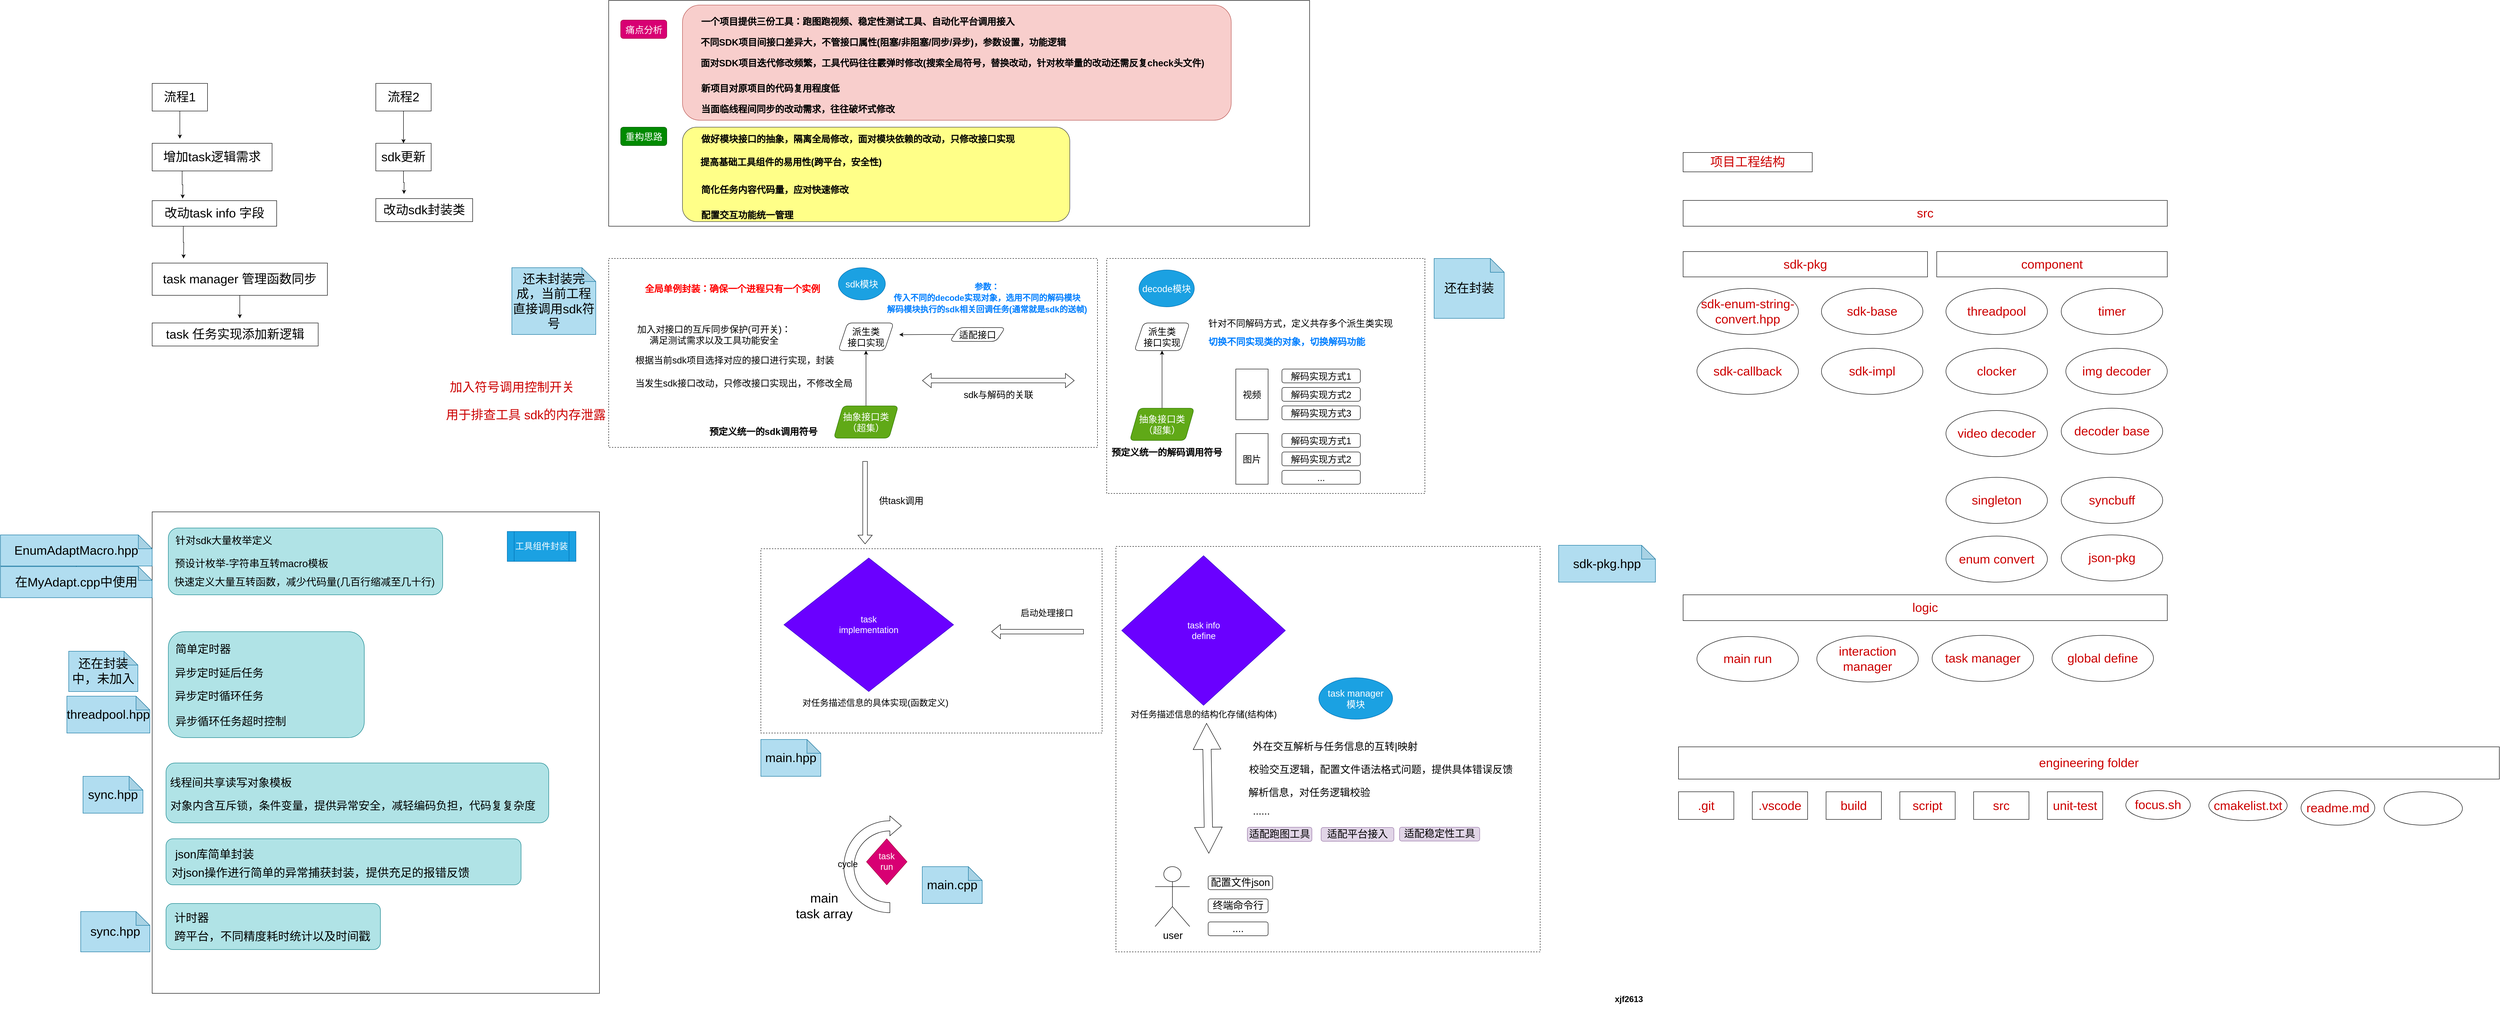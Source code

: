 <mxfile version="20.6.0" type="github">
  <diagram id="Ca3LP7ld4Qo2mXdzum3C" name="第 1 页">
    <mxGraphModel dx="1353" dy="746" grid="1" gridSize="10" guides="1" tooltips="1" connect="1" arrows="1" fold="1" page="1" pageScale="1" pageWidth="827" pageHeight="1169" math="0" shadow="0">
      <root>
        <mxCell id="0" />
        <mxCell id="1" parent="0" />
        <mxCell id="r_Lx60y4R6_hD9oL_kPP-176" value="" style="whiteSpace=wrap;html=1;strokeColor=default;fontFamily=Helvetica;fontSize=19;fontColor=default;fillColor=default;" parent="1" vertex="1">
          <mxGeometry x="1510" y="150" width="1520" height="490" as="geometry" />
        </mxCell>
        <mxCell id="r_Lx60y4R6_hD9oL_kPP-179" value="" style="rounded=1;whiteSpace=wrap;html=1;strokeColor=#36393d;fontFamily=Helvetica;fontSize=19;fillColor=#ffff88;" parent="1" vertex="1">
          <mxGeometry x="1670" y="425" width="840" height="205" as="geometry" />
        </mxCell>
        <mxCell id="r_Lx60y4R6_hD9oL_kPP-180" value="" style="rounded=1;whiteSpace=wrap;html=1;strokeColor=#b85450;fontFamily=Helvetica;fontSize=19;fillColor=#f8cecc;" parent="1" vertex="1">
          <mxGeometry x="1670" y="160" width="1190" height="250" as="geometry" />
        </mxCell>
        <mxCell id="r_Lx60y4R6_hD9oL_kPP-155" value="" style="whiteSpace=wrap;html=1;fontSize=25;" parent="1" vertex="1">
          <mxGeometry x="520" y="1260" width="970" height="1045" as="geometry" />
        </mxCell>
        <mxCell id="r_Lx60y4R6_hD9oL_kPP-163" value="" style="rounded=1;whiteSpace=wrap;html=1;strokeColor=#0e8088;fontFamily=Helvetica;fontSize=19;fillColor=#b0e3e6;" parent="1" vertex="1">
          <mxGeometry x="550" y="2110" width="465" height="100" as="geometry" />
        </mxCell>
        <mxCell id="r_Lx60y4R6_hD9oL_kPP-162" value="" style="rounded=1;whiteSpace=wrap;html=1;strokeColor=#0e8088;fontFamily=Helvetica;fontSize=19;fillColor=#b0e3e6;" parent="1" vertex="1">
          <mxGeometry x="550" y="1969.49" width="770" height="100" as="geometry" />
        </mxCell>
        <mxCell id="r_Lx60y4R6_hD9oL_kPP-161" value="" style="rounded=1;whiteSpace=wrap;html=1;strokeColor=#0e8088;fontFamily=Helvetica;fontSize=19;fillColor=#b0e3e6;" parent="1" vertex="1">
          <mxGeometry x="550" y="1805" width="830" height="130" as="geometry" />
        </mxCell>
        <mxCell id="r_Lx60y4R6_hD9oL_kPP-160" value="" style="rounded=1;whiteSpace=wrap;html=1;strokeColor=#0e8088;fontFamily=Helvetica;fontSize=19;fillColor=#b0e3e6;" parent="1" vertex="1">
          <mxGeometry x="555" y="1520" width="425" height="230" as="geometry" />
        </mxCell>
        <mxCell id="r_Lx60y4R6_hD9oL_kPP-159" value="" style="rounded=1;whiteSpace=wrap;html=1;strokeColor=#0e8088;fontFamily=Helvetica;fontSize=19;fillColor=#b0e3e6;" parent="1" vertex="1">
          <mxGeometry x="555" y="1295" width="595" height="145" as="geometry" />
        </mxCell>
        <mxCell id="r_Lx60y4R6_hD9oL_kPP-142" value="" style="whiteSpace=wrap;html=1;fontSize=19;dashed=1;" parent="1" vertex="1">
          <mxGeometry x="1510" y="710" width="1060" height="410" as="geometry" />
        </mxCell>
        <mxCell id="r_Lx60y4R6_hD9oL_kPP-141" value="" style="whiteSpace=wrap;html=1;fontSize=19;dashed=1;" parent="1" vertex="1">
          <mxGeometry x="2590" y="710" width="690" height="510" as="geometry" />
        </mxCell>
        <mxCell id="r_Lx60y4R6_hD9oL_kPP-140" value="" style="whiteSpace=wrap;html=1;fontSize=19;dashed=1;" parent="1" vertex="1">
          <mxGeometry x="2610" y="1335" width="920" height="880" as="geometry" />
        </mxCell>
        <mxCell id="r_Lx60y4R6_hD9oL_kPP-138" value="" style="whiteSpace=wrap;html=1;fontSize=19;dashed=1;" parent="1" vertex="1">
          <mxGeometry x="1840" y="1340" width="740" height="400" as="geometry" />
        </mxCell>
        <mxCell id="r_Lx60y4R6_hD9oL_kPP-22" value="sdk模块" style="ellipse;whiteSpace=wrap;html=1;rounded=1;fontSize=20;fillColor=#1ba1e2;strokeColor=#006EAF;fontColor=#ffffff;" parent="1" vertex="1">
          <mxGeometry x="2008" y="730" width="102" height="70" as="geometry" />
        </mxCell>
        <mxCell id="r_Lx60y4R6_hD9oL_kPP-2" value="" style="rounded=1;whiteSpace=wrap;html=1;" parent="1" vertex="1">
          <mxGeometry x="1536" y="195" width="100" height="35" as="geometry" />
        </mxCell>
        <mxCell id="r_Lx60y4R6_hD9oL_kPP-3" value="&lt;font style=&quot;font-size: 20px;&quot;&gt;痛点分析&lt;/font&gt;" style="text;html=1;align=center;verticalAlign=middle;resizable=0;points=[];autosize=1;rounded=1;fillColor=#d80073;strokeColor=#A50040;fontColor=#ffffff;" parent="1" vertex="1">
          <mxGeometry x="1536" y="192.5" width="100" height="40" as="geometry" />
        </mxCell>
        <mxCell id="r_Lx60y4R6_hD9oL_kPP-4" value="一个项目提供三份工具：跑图跑视频、稳定性测试工具、自动化平台调用接入" style="text;html=1;align=center;verticalAlign=middle;resizable=0;points=[];autosize=1;strokeColor=none;fillColor=none;fontSize=20;rounded=1;" parent="1" vertex="1">
          <mxGeometry x="1700" y="175" width="700" height="40" as="geometry" />
        </mxCell>
        <mxCell id="r_Lx60y4R6_hD9oL_kPP-5" value="&lt;b&gt;不同SDK项目间接口差异大，不管接口属性(阻塞/非阻塞/同步/异步)，参数设置，功能逻辑&lt;/b&gt;" style="text;html=1;align=center;verticalAlign=middle;resizable=0;points=[];autosize=1;strokeColor=none;fillColor=none;fontSize=20;rounded=1;" parent="1" vertex="1">
          <mxGeometry x="1695" y="220" width="820" height="40" as="geometry" />
        </mxCell>
        <mxCell id="r_Lx60y4R6_hD9oL_kPP-6" value="&lt;b&gt;面对SDK项目迭代修改频繁，工具代码往往霰弹时修改(搜索全局符号，替换改动，针对枚举量的改动还需反复check头文件)&lt;/b&gt;" style="text;html=1;align=center;verticalAlign=middle;resizable=0;points=[];autosize=1;strokeColor=none;fillColor=none;fontSize=20;rounded=1;" parent="1" vertex="1">
          <mxGeometry x="1695" y="265" width="1120" height="40" as="geometry" />
        </mxCell>
        <mxCell id="r_Lx60y4R6_hD9oL_kPP-9" value="&lt;b&gt;新项目对原项目的代码复用程度低&lt;/b&gt;" style="text;html=1;align=center;verticalAlign=middle;resizable=0;points=[];autosize=1;strokeColor=none;fillColor=none;fontSize=20;rounded=1;" parent="1" vertex="1">
          <mxGeometry x="1700" y="320" width="320" height="40" as="geometry" />
        </mxCell>
        <mxCell id="r_Lx60y4R6_hD9oL_kPP-10" value="&lt;b&gt;当面临线程间同步的改动需求，往往破坏式修改&lt;/b&gt;" style="text;html=1;align=center;verticalAlign=middle;resizable=0;points=[];autosize=1;strokeColor=none;fillColor=none;fontSize=20;rounded=1;" parent="1" vertex="1">
          <mxGeometry x="1700" y="365" width="440" height="40" as="geometry" />
        </mxCell>
        <mxCell id="r_Lx60y4R6_hD9oL_kPP-11" value="&lt;span style=&quot;font-size: 20px;&quot;&gt;重构思路&lt;/span&gt;" style="text;html=1;align=center;verticalAlign=middle;resizable=0;points=[];autosize=1;rounded=1;fillColor=#008a00;strokeColor=#005700;fontColor=#ffffff;" parent="1" vertex="1">
          <mxGeometry x="1536" y="425" width="100" height="40" as="geometry" />
        </mxCell>
        <mxCell id="r_Lx60y4R6_hD9oL_kPP-13" value="&lt;b&gt;做好模块接口的抽象，隔离全局修改，面对模块依赖的改动，只修改接口实现&lt;/b&gt;" style="text;html=1;align=center;verticalAlign=middle;resizable=0;points=[];autosize=1;strokeColor=none;fillColor=none;fontSize=20;rounded=1;" parent="1" vertex="1">
          <mxGeometry x="1700" y="430" width="700" height="40" as="geometry" />
        </mxCell>
        <mxCell id="r_Lx60y4R6_hD9oL_kPP-15" value="&lt;b&gt;提高基础工具组件的易用性(跨平台，安全性)&lt;/b&gt;" style="text;html=1;align=center;verticalAlign=middle;resizable=0;points=[];autosize=1;strokeColor=none;fillColor=none;fontSize=20;rounded=1;" parent="1" vertex="1">
          <mxGeometry x="1695" y="480" width="420" height="40" as="geometry" />
        </mxCell>
        <mxCell id="r_Lx60y4R6_hD9oL_kPP-16" value="&lt;b&gt;配置交互功能统一管理&lt;/b&gt;" style="text;html=1;align=center;verticalAlign=middle;resizable=0;points=[];autosize=1;strokeColor=none;fillColor=none;fontSize=20;rounded=1;" parent="1" vertex="1">
          <mxGeometry x="1700" y="595" width="220" height="40" as="geometry" />
        </mxCell>
        <mxCell id="r_Lx60y4R6_hD9oL_kPP-17" value="&lt;b&gt;简化任务内容代码量，应对快速修改&lt;/b&gt;" style="text;html=1;align=center;verticalAlign=middle;resizable=0;points=[];autosize=1;strokeColor=none;fillColor=none;fontSize=20;rounded=1;" parent="1" vertex="1">
          <mxGeometry x="1700" y="540" width="340" height="40" as="geometry" />
        </mxCell>
        <mxCell id="r_Lx60y4R6_hD9oL_kPP-19" value="&lt;b&gt;&lt;font color=&quot;#ff0000&quot;&gt;全局单例封装：确保一个进程只有一个实例&lt;/font&gt;&lt;/b&gt;" style="text;html=1;align=center;verticalAlign=middle;resizable=0;points=[];autosize=1;strokeColor=none;fillColor=none;fontSize=20;rounded=1;" parent="1" vertex="1">
          <mxGeometry x="1578" y="755" width="400" height="40" as="geometry" />
        </mxCell>
        <mxCell id="r_Lx60y4R6_hD9oL_kPP-20" value="加入对接口的互斥同步保护(可开关)：&lt;br&gt;满足测试需求以及工具功能安全" style="text;html=1;align=center;verticalAlign=middle;resizable=0;points=[];autosize=1;strokeColor=none;fillColor=none;fontSize=20;rounded=1;" parent="1" vertex="1">
          <mxGeometry x="1558" y="845" width="360" height="60" as="geometry" />
        </mxCell>
        <mxCell id="r_Lx60y4R6_hD9oL_kPP-28" style="edgeStyle=orthogonalEdgeStyle;rounded=0;orthogonalLoop=1;jettySize=auto;html=1;exitX=0.5;exitY=0;exitDx=0;exitDy=0;entryX=0.5;entryY=1;entryDx=0;entryDy=0;fontSize=20;" parent="1" source="r_Lx60y4R6_hD9oL_kPP-26" target="r_Lx60y4R6_hD9oL_kPP-27" edge="1">
          <mxGeometry relative="1" as="geometry" />
        </mxCell>
        <mxCell id="r_Lx60y4R6_hD9oL_kPP-26" value="抽象接口类&lt;br&gt;（超集）" style="shape=parallelogram;perimeter=parallelogramPerimeter;whiteSpace=wrap;html=1;fixedSize=1;rounded=1;fontSize=20;fillColor=#60a917;fontColor=#ffffff;strokeColor=#2D7600;" parent="1" vertex="1">
          <mxGeometry x="1998" y="1030" width="140" height="70" as="geometry" />
        </mxCell>
        <mxCell id="r_Lx60y4R6_hD9oL_kPP-27" value="派生类&lt;br&gt;接口实现" style="shape=parallelogram;perimeter=parallelogramPerimeter;whiteSpace=wrap;html=1;fixedSize=1;rounded=1;fontSize=20;" parent="1" vertex="1">
          <mxGeometry x="2008" y="850" width="120" height="60" as="geometry" />
        </mxCell>
        <mxCell id="r_Lx60y4R6_hD9oL_kPP-29" value="根据当前sdk项目选择对应的接口进行实现，封装" style="text;html=1;align=center;verticalAlign=middle;resizable=0;points=[];autosize=1;strokeColor=none;fillColor=none;fontSize=20;rounded=1;" parent="1" vertex="1">
          <mxGeometry x="1558" y="910" width="450" height="40" as="geometry" />
        </mxCell>
        <mxCell id="r_Lx60y4R6_hD9oL_kPP-30" value="当发生sdk接口改动，只修改接口实现出，不修改全局" style="text;html=1;align=center;verticalAlign=middle;resizable=0;points=[];autosize=1;strokeColor=none;fillColor=none;fontSize=20;rounded=1;" parent="1" vertex="1">
          <mxGeometry x="1558" y="960" width="490" height="40" as="geometry" />
        </mxCell>
        <mxCell id="r_Lx60y4R6_hD9oL_kPP-31" value="&lt;b&gt;预定义统一的sdk调用符号&lt;/b&gt;" style="text;html=1;align=center;verticalAlign=middle;resizable=0;points=[];autosize=1;strokeColor=none;fillColor=none;fontSize=20;rounded=1;" parent="1" vertex="1">
          <mxGeometry x="1715" y="1065" width="260" height="40" as="geometry" />
        </mxCell>
        <mxCell id="r_Lx60y4R6_hD9oL_kPP-33" value="decode模块" style="ellipse;whiteSpace=wrap;html=1;rounded=1;fontSize=20;fillColor=#1ba1e2;strokeColor=#006EAF;fontColor=#ffffff;" parent="1" vertex="1">
          <mxGeometry x="2660" y="735" width="120" height="80" as="geometry" />
        </mxCell>
        <mxCell id="r_Lx60y4R6_hD9oL_kPP-36" style="edgeStyle=orthogonalEdgeStyle;rounded=0;orthogonalLoop=1;jettySize=auto;html=1;exitX=0.5;exitY=0;exitDx=0;exitDy=0;entryX=0.5;entryY=1;entryDx=0;entryDy=0;fontSize=20;" parent="1" source="r_Lx60y4R6_hD9oL_kPP-35" edge="1">
          <mxGeometry relative="1" as="geometry">
            <mxPoint x="2710" y="910" as="targetPoint" />
          </mxGeometry>
        </mxCell>
        <mxCell id="r_Lx60y4R6_hD9oL_kPP-35" value="抽象接口类&lt;br&gt;（超集）" style="shape=parallelogram;perimeter=parallelogramPerimeter;whiteSpace=wrap;html=1;fixedSize=1;rounded=1;fontSize=20;fillColor=#60a917;fontColor=#ffffff;strokeColor=#2D7600;" parent="1" vertex="1">
          <mxGeometry x="2640" y="1035" width="140" height="70" as="geometry" />
        </mxCell>
        <mxCell id="r_Lx60y4R6_hD9oL_kPP-37" value="视频" style="rounded=0;whiteSpace=wrap;html=1;fontSize=20;" parent="1" vertex="1">
          <mxGeometry x="2870" y="950" width="70" height="110" as="geometry" />
        </mxCell>
        <mxCell id="r_Lx60y4R6_hD9oL_kPP-38" value="针对不同解码方式，定义共存多个派生类实现" style="text;html=1;align=center;verticalAlign=middle;resizable=0;points=[];autosize=1;strokeColor=none;fillColor=none;fontSize=20;rounded=1;arcSize=50;" parent="1" vertex="1">
          <mxGeometry x="2800" y="830" width="420" height="40" as="geometry" />
        </mxCell>
        <mxCell id="r_Lx60y4R6_hD9oL_kPP-39" value="解码实现方式1" style="whiteSpace=wrap;html=1;rounded=1;fontSize=20;" parent="1" vertex="1">
          <mxGeometry x="2970" y="950" width="170" height="30" as="geometry" />
        </mxCell>
        <mxCell id="r_Lx60y4R6_hD9oL_kPP-40" value="图片" style="rounded=0;whiteSpace=wrap;html=1;fontSize=20;" parent="1" vertex="1">
          <mxGeometry x="2870" y="1090" width="70" height="110" as="geometry" />
        </mxCell>
        <mxCell id="r_Lx60y4R6_hD9oL_kPP-42" value="解码实现方式2" style="whiteSpace=wrap;html=1;rounded=1;fontSize=20;" parent="1" vertex="1">
          <mxGeometry x="2970" y="990" width="170" height="30" as="geometry" />
        </mxCell>
        <mxCell id="r_Lx60y4R6_hD9oL_kPP-43" value="解码实现方式3" style="whiteSpace=wrap;html=1;rounded=1;fontSize=20;" parent="1" vertex="1">
          <mxGeometry x="2970" y="1030" width="170" height="30" as="geometry" />
        </mxCell>
        <mxCell id="r_Lx60y4R6_hD9oL_kPP-44" value="解码实现方式1" style="whiteSpace=wrap;html=1;rounded=1;fontSize=20;" parent="1" vertex="1">
          <mxGeometry x="2970" y="1090" width="170" height="30" as="geometry" />
        </mxCell>
        <mxCell id="r_Lx60y4R6_hD9oL_kPP-45" value="解码实现方式2" style="whiteSpace=wrap;html=1;rounded=1;fontSize=20;" parent="1" vertex="1">
          <mxGeometry x="2970" y="1130" width="170" height="30" as="geometry" />
        </mxCell>
        <mxCell id="r_Lx60y4R6_hD9oL_kPP-46" value="..." style="whiteSpace=wrap;html=1;rounded=1;fontSize=20;" parent="1" vertex="1">
          <mxGeometry x="2970" y="1170" width="170" height="30" as="geometry" />
        </mxCell>
        <mxCell id="r_Lx60y4R6_hD9oL_kPP-47" value="派生类&lt;br&gt;接口实现" style="shape=parallelogram;perimeter=parallelogramPerimeter;whiteSpace=wrap;html=1;fixedSize=1;rounded=1;fontSize=20;" parent="1" vertex="1">
          <mxGeometry x="2650" y="850" width="120" height="60" as="geometry" />
        </mxCell>
        <mxCell id="r_Lx60y4R6_hD9oL_kPP-48" value="&lt;b&gt;&lt;font color=&quot;#007fff&quot;&gt;切换不同实现类的对象，切换解码功能&lt;/font&gt;&lt;/b&gt;" style="text;html=1;align=center;verticalAlign=middle;resizable=0;points=[];autosize=1;strokeColor=none;fillColor=none;fontSize=20;rounded=1;arcSize=50;" parent="1" vertex="1">
          <mxGeometry x="2800" y="870" width="360" height="40" as="geometry" />
        </mxCell>
        <mxCell id="r_Lx60y4R6_hD9oL_kPP-49" value="" style="shape=flexArrow;endArrow=classic;startArrow=classic;html=1;rounded=0;fontSize=20;" parent="1" edge="1">
          <mxGeometry width="100" height="100" relative="1" as="geometry">
            <mxPoint x="2190" y="975" as="sourcePoint" />
            <mxPoint x="2520" y="975" as="targetPoint" />
          </mxGeometry>
        </mxCell>
        <mxCell id="r_Lx60y4R6_hD9oL_kPP-50" value="sdk与解码的关联" style="text;html=1;align=center;verticalAlign=middle;resizable=0;points=[];autosize=1;strokeColor=none;fillColor=none;fontSize=20;rounded=1;" parent="1" vertex="1">
          <mxGeometry x="2270" y="985" width="170" height="40" as="geometry" />
        </mxCell>
        <mxCell id="r_Lx60y4R6_hD9oL_kPP-136" style="edgeStyle=orthogonalEdgeStyle;rounded=0;orthogonalLoop=1;jettySize=auto;html=1;exitX=0;exitY=0.5;exitDx=0;exitDy=0;fontSize=19;" parent="1" source="r_Lx60y4R6_hD9oL_kPP-52" edge="1">
          <mxGeometry relative="1" as="geometry">
            <mxPoint x="2140" y="875.429" as="targetPoint" />
          </mxGeometry>
        </mxCell>
        <mxCell id="r_Lx60y4R6_hD9oL_kPP-52" value="适配接口" style="shape=parallelogram;perimeter=parallelogramPerimeter;whiteSpace=wrap;html=1;fixedSize=1;rounded=1;fontSize=20;" parent="1" vertex="1">
          <mxGeometry x="2250" y="860" width="120" height="30" as="geometry" />
        </mxCell>
        <mxCell id="r_Lx60y4R6_hD9oL_kPP-53" value="&lt;b style=&quot;font-size: 18px;&quot;&gt;&lt;font color=&quot;#007fff&quot;&gt;参数：&lt;br&gt;传入不同的decode实现对象，选用不同的解码模块&lt;br&gt;解码模块执行的sdk相关回调任务(通常就是sdk的送帧)&lt;/font&gt;&lt;/b&gt;" style="text;html=1;align=center;verticalAlign=middle;resizable=0;points=[];autosize=1;strokeColor=none;fillColor=none;fontSize=20;rounded=1;" parent="1" vertex="1">
          <mxGeometry x="2100" y="750" width="460" height="90" as="geometry" />
        </mxCell>
        <mxCell id="r_Lx60y4R6_hD9oL_kPP-55" value="&lt;b&gt;预定义统一的解码调用符号&lt;/b&gt;" style="text;html=1;align=center;verticalAlign=middle;resizable=0;points=[];autosize=1;strokeColor=none;fillColor=none;fontSize=20;rounded=1;" parent="1" vertex="1">
          <mxGeometry x="2590" y="1110" width="260" height="40" as="geometry" />
        </mxCell>
        <mxCell id="r_Lx60y4R6_hD9oL_kPP-59" value="" style="shape=flexArrow;endArrow=classic;html=1;rounded=0;fontSize=20;" parent="1" edge="1">
          <mxGeometry width="50" height="50" relative="1" as="geometry">
            <mxPoint x="2066" y="1150" as="sourcePoint" />
            <mxPoint x="2066" y="1330" as="targetPoint" />
          </mxGeometry>
        </mxCell>
        <mxCell id="r_Lx60y4R6_hD9oL_kPP-61" value="&lt;font style=&quot;font-size: 20px;&quot;&gt;供task调用&lt;/font&gt;" style="text;html=1;align=center;verticalAlign=middle;resizable=0;points=[];autosize=1;strokeColor=none;fillColor=none;" parent="1" vertex="1">
          <mxGeometry x="2084" y="1215" width="120" height="40" as="geometry" />
        </mxCell>
        <mxCell id="r_Lx60y4R6_hD9oL_kPP-65" value="task&lt;br&gt;implementation" style="rhombus;whiteSpace=wrap;html=1;fontSize=19;fillColor=#6a00ff;fontColor=#ffffff;strokeColor=#3700CC;" parent="1" vertex="1">
          <mxGeometry x="1890" y="1360" width="368" height="290" as="geometry" />
        </mxCell>
        <mxCell id="r_Lx60y4R6_hD9oL_kPP-66" value="对任务描述信息的具体实现(函数定义)" style="text;html=1;align=center;verticalAlign=middle;resizable=0;points=[];autosize=1;strokeColor=none;fillColor=none;fontSize=19;" parent="1" vertex="1">
          <mxGeometry x="1918" y="1655" width="340" height="40" as="geometry" />
        </mxCell>
        <mxCell id="r_Lx60y4R6_hD9oL_kPP-67" value="task info&lt;br&gt;define" style="rhombus;whiteSpace=wrap;html=1;fontSize=19;fillColor=#6a00ff;fontColor=#ffffff;strokeColor=#3700CC;" parent="1" vertex="1">
          <mxGeometry x="2622.5" y="1355" width="355" height="325" as="geometry" />
        </mxCell>
        <mxCell id="r_Lx60y4R6_hD9oL_kPP-68" value="对任务描述信息的结构化存储(结构体)" style="text;html=1;align=center;verticalAlign=middle;resizable=0;points=[];autosize=1;strokeColor=none;fillColor=none;fontSize=19;" parent="1" vertex="1">
          <mxGeometry x="2630" y="1680" width="340" height="40" as="geometry" />
        </mxCell>
        <mxCell id="r_Lx60y4R6_hD9oL_kPP-69" value="启动处理接口" style="text;html=1;align=center;verticalAlign=middle;resizable=0;points=[];autosize=1;strokeColor=none;fillColor=none;fontSize=19;" parent="1" vertex="1">
          <mxGeometry x="2390" y="1460" width="140" height="40" as="geometry" />
        </mxCell>
        <mxCell id="r_Lx60y4R6_hD9oL_kPP-71" value="" style="shape=flexArrow;endArrow=classic;html=1;rounded=0;fontSize=19;" parent="1" edge="1">
          <mxGeometry width="50" height="50" relative="1" as="geometry">
            <mxPoint x="2540" y="1520" as="sourcePoint" />
            <mxPoint x="2340" y="1520" as="targetPoint" />
          </mxGeometry>
        </mxCell>
        <mxCell id="r_Lx60y4R6_hD9oL_kPP-75" value="cycle" style="html=1;shadow=0;dashed=0;align=center;verticalAlign=middle;shape=mxgraph.arrows2.uTurnArrow;dy=11;arrowHead=43;dx2=25;fontSize=19;" parent="1" vertex="1">
          <mxGeometry x="2020" y="1920" width="16.5" height="210" as="geometry" />
        </mxCell>
        <mxCell id="r_Lx60y4R6_hD9oL_kPP-76" value="&lt;font style=&quot;font-size: 28px;&quot;&gt;main&lt;br&gt;task array&lt;/font&gt;" style="text;html=1;align=center;verticalAlign=middle;resizable=0;points=[];autosize=1;strokeColor=none;fillColor=none;fontSize=19;" parent="1" vertex="1">
          <mxGeometry x="1901.5" y="2075" width="150" height="80" as="geometry" />
        </mxCell>
        <mxCell id="r_Lx60y4R6_hD9oL_kPP-78" value="task&lt;br&gt;run" style="rhombus;whiteSpace=wrap;html=1;fontSize=19;fillColor=#d80073;fontColor=#ffffff;strokeColor=#A50040;" parent="1" vertex="1">
          <mxGeometry x="2069" y="1969.49" width="88" height="100" as="geometry" />
        </mxCell>
        <mxCell id="r_Lx60y4R6_hD9oL_kPP-79" value="" style="shape=doubleArrow;whiteSpace=wrap;html=1;fontSize=22;rotation=89;" parent="1" vertex="1">
          <mxGeometry x="2668" y="1830" width="282" height="60" as="geometry" />
        </mxCell>
        <mxCell id="r_Lx60y4R6_hD9oL_kPP-94" value="user" style="shape=umlActor;verticalLabelPosition=bottom;verticalAlign=top;html=1;outlineConnect=0;fontSize=22;" parent="1" vertex="1">
          <mxGeometry x="2695" y="2030" width="75" height="130" as="geometry" />
        </mxCell>
        <mxCell id="r_Lx60y4R6_hD9oL_kPP-96" value="配置文件json" style="rounded=1;whiteSpace=wrap;html=1;fontSize=22;" parent="1" vertex="1">
          <mxGeometry x="2810" y="2050" width="140" height="30" as="geometry" />
        </mxCell>
        <mxCell id="r_Lx60y4R6_hD9oL_kPP-98" value="终端命令行" style="rounded=1;whiteSpace=wrap;html=1;fontSize=22;" parent="1" vertex="1">
          <mxGeometry x="2810" y="2100" width="130" height="30" as="geometry" />
        </mxCell>
        <mxCell id="r_Lx60y4R6_hD9oL_kPP-100" value="...." style="rounded=1;whiteSpace=wrap;html=1;fontSize=22;" parent="1" vertex="1">
          <mxGeometry x="2810" y="2150" width="130" height="30" as="geometry" />
        </mxCell>
        <mxCell id="r_Lx60y4R6_hD9oL_kPP-101" value="task manager&lt;br&gt;模块" style="ellipse;whiteSpace=wrap;html=1;rounded=1;fontSize=20;fillColor=#1ba1e2;strokeColor=#006EAF;fontColor=#ffffff;" parent="1" vertex="1">
          <mxGeometry x="3050" y="1620" width="160" height="90" as="geometry" />
        </mxCell>
        <mxCell id="r_Lx60y4R6_hD9oL_kPP-103" value="外在交互解析与任务信息的互转|映射" style="text;html=1;align=center;verticalAlign=middle;resizable=0;points=[];autosize=1;strokeColor=none;fillColor=none;fontSize=22;" parent="1" vertex="1">
          <mxGeometry x="2895" y="1750" width="380" height="40" as="geometry" />
        </mxCell>
        <mxCell id="r_Lx60y4R6_hD9oL_kPP-104" value="校验交互逻辑，配置文件语法格式问题，提供具体错误反馈" style="text;html=1;align=center;verticalAlign=middle;resizable=0;points=[];autosize=1;strokeColor=none;fillColor=none;fontSize=22;" parent="1" vertex="1">
          <mxGeometry x="2883.9" y="1800" width="600" height="40" as="geometry" />
        </mxCell>
        <mxCell id="r_Lx60y4R6_hD9oL_kPP-106" value="解析信息，对任务逻辑校验" style="text;html=1;align=center;verticalAlign=middle;resizable=0;points=[];autosize=1;strokeColor=none;fillColor=none;fontSize=22;" parent="1" vertex="1">
          <mxGeometry x="2883.9" y="1850" width="290" height="40" as="geometry" />
        </mxCell>
        <mxCell id="r_Lx60y4R6_hD9oL_kPP-112" value="......" style="text;html=1;align=center;verticalAlign=middle;resizable=0;points=[];autosize=1;strokeColor=none;fillColor=none;fontSize=22;" parent="1" vertex="1">
          <mxGeometry x="2895" y="1890" width="60" height="40" as="geometry" />
        </mxCell>
        <mxCell id="r_Lx60y4R6_hD9oL_kPP-114" value="针对sdk大量枚举定义" style="text;html=1;align=center;verticalAlign=middle;resizable=0;points=[];autosize=1;strokeColor=none;fillColor=none;fontSize=22;" parent="1" vertex="1">
          <mxGeometry x="560" y="1302.5" width="230" height="40" as="geometry" />
        </mxCell>
        <mxCell id="r_Lx60y4R6_hD9oL_kPP-119" value="预设计枚举-字符串互转macro模板" style="text;html=1;align=center;verticalAlign=middle;resizable=0;points=[];autosize=1;strokeColor=none;fillColor=none;fontSize=22;" parent="1" vertex="1">
          <mxGeometry x="555" y="1352.5" width="360" height="40" as="geometry" />
        </mxCell>
        <mxCell id="r_Lx60y4R6_hD9oL_kPP-120" value="快速定义大量互转函数，减少代码量(几百行缩减至几十行)" style="text;html=1;align=center;verticalAlign=middle;resizable=0;points=[];autosize=1;strokeColor=none;fillColor=none;fontSize=22;" parent="1" vertex="1">
          <mxGeometry x="555" y="1392.5" width="590" height="40" as="geometry" />
        </mxCell>
        <mxCell id="r_Lx60y4R6_hD9oL_kPP-124" value="&lt;font style=&quot;font-size: 25px;&quot;&gt;json库简单封装&lt;/font&gt;" style="text;html=1;align=center;verticalAlign=middle;resizable=0;points=[];autosize=1;strokeColor=none;fillColor=none;fontSize=19;" parent="1" vertex="1">
          <mxGeometry x="560" y="1981.99" width="190" height="40" as="geometry" />
        </mxCell>
        <mxCell id="r_Lx60y4R6_hD9oL_kPP-126" value="&lt;font style=&quot;font-size: 25px;&quot;&gt;计时器&lt;/font&gt;" style="text;html=1;align=center;verticalAlign=middle;resizable=0;points=[];autosize=1;strokeColor=none;fillColor=none;fontSize=19;" parent="1" vertex="1">
          <mxGeometry x="555" y="2120" width="100" height="40" as="geometry" />
        </mxCell>
        <mxCell id="r_Lx60y4R6_hD9oL_kPP-127" value="&lt;font style=&quot;font-size: 25px;&quot;&gt;跨平台，不同精度耗时统计以及时间戳&lt;/font&gt;" style="text;html=1;align=center;verticalAlign=middle;resizable=0;points=[];autosize=1;strokeColor=none;fillColor=none;fontSize=19;" parent="1" vertex="1">
          <mxGeometry x="555" y="2160" width="450" height="40" as="geometry" />
        </mxCell>
        <mxCell id="r_Lx60y4R6_hD9oL_kPP-132" value="适配跑图工具" style="rounded=1;whiteSpace=wrap;html=1;fontSize=22;fillColor=#e1d5e7;strokeColor=#9673a6;" parent="1" vertex="1">
          <mxGeometry x="2895" y="1944.49" width="140" height="31.01" as="geometry" />
        </mxCell>
        <mxCell id="r_Lx60y4R6_hD9oL_kPP-133" value="适配平台接入" style="rounded=1;whiteSpace=wrap;html=1;fontSize=22;fillColor=#e1d5e7;strokeColor=#9673a6;" parent="1" vertex="1">
          <mxGeometry x="3055" y="1944.99" width="157.8" height="30" as="geometry" />
        </mxCell>
        <mxCell id="r_Lx60y4R6_hD9oL_kPP-135" value="适配稳定性工具" style="rounded=1;whiteSpace=wrap;html=1;fontSize=22;fillColor=#e1d5e7;strokeColor=#9673a6;" parent="1" vertex="1">
          <mxGeometry x="3225" y="1944.49" width="173.9" height="30" as="geometry" />
        </mxCell>
        <mxCell id="r_Lx60y4R6_hD9oL_kPP-137" value="工具组件封装" style="shape=process;whiteSpace=wrap;html=1;backgroundOutline=1;fontSize=19;fillColor=#1ba1e2;fontColor=#ffffff;strokeColor=#006EAF;" parent="1" vertex="1">
          <mxGeometry x="1290" y="1302.5" width="149" height="65" as="geometry" />
        </mxCell>
        <mxCell id="r_Lx60y4R6_hD9oL_kPP-144" value="&lt;font style=&quot;font-size: 24px;&quot;&gt;简单定时器&lt;/font&gt;" style="text;html=1;align=center;verticalAlign=middle;resizable=0;points=[];autosize=1;strokeColor=none;fillColor=none;fontSize=19;" parent="1" vertex="1">
          <mxGeometry x="560" y="1537.5" width="140" height="40" as="geometry" />
        </mxCell>
        <mxCell id="r_Lx60y4R6_hD9oL_kPP-145" value="异步定时延后任务" style="text;html=1;align=center;verticalAlign=middle;resizable=0;points=[];autosize=1;strokeColor=none;fillColor=none;fontSize=24;" parent="1" vertex="1">
          <mxGeometry x="555" y="1590" width="220" height="40" as="geometry" />
        </mxCell>
        <mxCell id="r_Lx60y4R6_hD9oL_kPP-146" value="异步定时循环任务" style="text;html=1;align=center;verticalAlign=middle;resizable=0;points=[];autosize=1;strokeColor=none;fillColor=none;fontSize=24;" parent="1" vertex="1">
          <mxGeometry x="555" y="1640" width="220" height="40" as="geometry" />
        </mxCell>
        <mxCell id="r_Lx60y4R6_hD9oL_kPP-147" value="异步循环任务超时控制" style="text;html=1;align=center;verticalAlign=middle;resizable=0;points=[];autosize=1;strokeColor=none;fillColor=none;fontSize=24;" parent="1" vertex="1">
          <mxGeometry x="560" y="1695" width="260" height="40" as="geometry" />
        </mxCell>
        <mxCell id="r_Lx60y4R6_hD9oL_kPP-150" value="线程间共享读写对象模板" style="text;html=1;align=center;verticalAlign=middle;resizable=0;points=[];autosize=1;strokeColor=none;fillColor=none;fontSize=24;" parent="1" vertex="1">
          <mxGeometry x="545" y="1827.5" width="290" height="40" as="geometry" />
        </mxCell>
        <mxCell id="r_Lx60y4R6_hD9oL_kPP-167" value="对象内含互斥锁，条件变量，提供异常安全，减轻编码负担，代码复复杂度" style="text;html=1;align=center;verticalAlign=middle;resizable=0;points=[];autosize=1;strokeColor=none;fillColor=none;fontSize=24;" parent="1" vertex="1">
          <mxGeometry x="545" y="1877.5" width="820" height="40" as="geometry" />
        </mxCell>
        <mxCell id="r_Lx60y4R6_hD9oL_kPP-170" value="&lt;font style=&quot;font-size: 25px;&quot;&gt;对json操作进行简单的异常捕获封装，提供充足的报错反馈&lt;/font&gt;" style="text;html=1;align=center;verticalAlign=middle;resizable=0;points=[];autosize=1;strokeColor=none;fillColor=none;fontSize=19;" parent="1" vertex="1">
          <mxGeometry x="550" y="2021.99" width="670" height="40" as="geometry" />
        </mxCell>
        <mxCell id="r_Lx60y4R6_hD9oL_kPP-181" value="&lt;b&gt;一个项目提供三份工具：跑图跑视频、稳定性测试工具、自动化平台调用接入&lt;/b&gt;" style="text;html=1;align=center;verticalAlign=middle;resizable=0;points=[];autosize=1;strokeColor=none;fillColor=none;fontSize=20;rounded=1;" parent="1" vertex="1">
          <mxGeometry x="1700" y="175" width="700" height="40" as="geometry" />
        </mxCell>
        <mxCell id="r_Lx60y4R6_hD9oL_kPP-185" value="&lt;b&gt;xjf2613&lt;/b&gt;" style="text;html=1;align=center;verticalAlign=middle;resizable=0;points=[];autosize=1;strokeColor=none;fillColor=none;fontSize=18;fontFamily=Helvetica;fontColor=#000000;" parent="1" vertex="1">
          <mxGeometry x="3682" y="2298" width="80" height="40" as="geometry" />
        </mxCell>
        <mxCell id="kOqXvXwqG980JL6K90Ld-2" value="&lt;font style=&quot;font-size: 27px;&quot;&gt;main.cpp&lt;/font&gt;" style="shape=note;whiteSpace=wrap;html=1;backgroundOutline=1;darkOpacity=0.05;fontSize=23;fillColor=#b1ddf0;strokeColor=#10739e;" parent="1" vertex="1">
          <mxGeometry x="2190" y="2030" width="130" height="80" as="geometry" />
        </mxCell>
        <mxCell id="kOqXvXwqG980JL6K90Ld-3" value="&lt;font style=&quot;font-size: 27px;&quot;&gt;main.hpp&lt;/font&gt;" style="shape=note;whiteSpace=wrap;html=1;backgroundOutline=1;darkOpacity=0.05;fontSize=23;fillColor=#b1ddf0;strokeColor=#10739e;" parent="1" vertex="1">
          <mxGeometry x="1840" y="1754" width="130" height="80" as="geometry" />
        </mxCell>
        <mxCell id="kOqXvXwqG980JL6K90Ld-4" value="&lt;span style=&quot;font-size: 27px;&quot;&gt;还在封装&lt;/span&gt;" style="shape=note;whiteSpace=wrap;html=1;backgroundOutline=1;darkOpacity=0.05;fontSize=23;fillColor=#b1ddf0;strokeColor=#10739e;" parent="1" vertex="1">
          <mxGeometry x="3300" y="710" width="152" height="130" as="geometry" />
        </mxCell>
        <mxCell id="kOqXvXwqG980JL6K90Ld-5" value="&lt;font style=&quot;font-size: 27px;&quot;&gt;sdk-pkg.hpp&lt;/font&gt;" style="shape=note;whiteSpace=wrap;html=1;backgroundOutline=1;darkOpacity=0.05;fontSize=23;fillColor=#b1ddf0;strokeColor=#10739e;" parent="1" vertex="1">
          <mxGeometry x="3570" y="1332.5" width="210" height="80" as="geometry" />
        </mxCell>
        <mxCell id="kOqXvXwqG980JL6K90Ld-8" value="&lt;font style=&quot;font-size: 27px;&quot;&gt;sync.hpp&lt;/font&gt;" style="shape=note;whiteSpace=wrap;html=1;backgroundOutline=1;darkOpacity=0.05;fontSize=23;fillColor=#b1ddf0;strokeColor=#10739e;" parent="1" vertex="1">
          <mxGeometry x="370" y="1834" width="130" height="80" as="geometry" />
        </mxCell>
        <mxCell id="kOqXvXwqG980JL6K90Ld-9" value="&lt;span style=&quot;font-size: 27px;&quot;&gt;还在封装中，未加入&lt;/span&gt;" style="shape=note;whiteSpace=wrap;html=1;backgroundOutline=1;darkOpacity=0.05;fontSize=23;fillColor=#b1ddf0;strokeColor=#10739e;" parent="1" vertex="1">
          <mxGeometry x="339" y="1562.5" width="150" height="87.5" as="geometry" />
        </mxCell>
        <mxCell id="kOqXvXwqG980JL6K90Ld-16" value="" style="edgeStyle=orthogonalEdgeStyle;rounded=0;orthogonalLoop=1;jettySize=auto;html=1;fontSize=27;" parent="1" source="kOqXvXwqG980JL6K90Ld-10" target="kOqXvXwqG980JL6K90Ld-15" edge="1">
          <mxGeometry relative="1" as="geometry" />
        </mxCell>
        <mxCell id="kOqXvXwqG980JL6K90Ld-10" value="&lt;span style=&quot;font-size: 27px;&quot;&gt;EnumAdaptMacro.hpp&lt;/span&gt;" style="shape=note;whiteSpace=wrap;html=1;backgroundOutline=1;darkOpacity=0.05;fontSize=23;fillColor=#b1ddf0;strokeColor=#10739e;" parent="1" vertex="1">
          <mxGeometry x="191" y="1310" width="329" height="67.5" as="geometry" />
        </mxCell>
        <mxCell id="kOqXvXwqG980JL6K90Ld-11" value="&lt;span style=&quot;font-size: 27px;&quot;&gt;threadpool.hpp&lt;/span&gt;" style="shape=note;whiteSpace=wrap;html=1;backgroundOutline=1;darkOpacity=0.05;fontSize=23;fillColor=#b1ddf0;strokeColor=#10739e;" parent="1" vertex="1">
          <mxGeometry x="335" y="1660" width="180" height="80" as="geometry" />
        </mxCell>
        <mxCell id="kOqXvXwqG980JL6K90Ld-13" value="&lt;span style=&quot;font-size: 27px;&quot;&gt;sync.hpp&lt;/span&gt;" style="shape=note;whiteSpace=wrap;html=1;backgroundOutline=1;darkOpacity=0.05;fontSize=23;fillColor=#b1ddf0;strokeColor=#10739e;" parent="1" vertex="1">
          <mxGeometry x="365" y="2127.5" width="150" height="87.5" as="geometry" />
        </mxCell>
        <mxCell id="kOqXvXwqG980JL6K90Ld-14" value="&lt;span style=&quot;font-size: 27px;&quot;&gt;还未封装完成，当前工程直接调用sdk符号&lt;/span&gt;" style="shape=note;whiteSpace=wrap;html=1;backgroundOutline=1;darkOpacity=0.05;fontSize=23;fillColor=#b1ddf0;strokeColor=#10739e;" parent="1" vertex="1">
          <mxGeometry x="1300" y="730" width="182" height="145" as="geometry" />
        </mxCell>
        <mxCell id="kOqXvXwqG980JL6K90Ld-15" value="&lt;span style=&quot;font-size: 27px;&quot;&gt;在MyAdapt.cpp中使用&lt;/span&gt;" style="shape=note;whiteSpace=wrap;html=1;backgroundOutline=1;darkOpacity=0.05;fontSize=23;fillColor=#b1ddf0;strokeColor=#10739e;" parent="1" vertex="1">
          <mxGeometry x="191" y="1378.75" width="329" height="67.5" as="geometry" />
        </mxCell>
        <mxCell id="kOqXvXwqG980JL6K90Ld-31" style="edgeStyle=orthogonalEdgeStyle;rounded=0;orthogonalLoop=1;jettySize=auto;html=1;exitX=0.5;exitY=1;exitDx=0;exitDy=0;fontSize=27;" parent="1" source="kOqXvXwqG980JL6K90Ld-17" edge="1">
          <mxGeometry relative="1" as="geometry">
            <mxPoint x="580" y="450" as="targetPoint" />
          </mxGeometry>
        </mxCell>
        <mxCell id="kOqXvXwqG980JL6K90Ld-17" value="流程1" style="whiteSpace=wrap;html=1;fontSize=27;" parent="1" vertex="1">
          <mxGeometry x="520" y="330" width="120" height="60" as="geometry" />
        </mxCell>
        <mxCell id="kOqXvXwqG980JL6K90Ld-38" style="edgeStyle=orthogonalEdgeStyle;rounded=0;orthogonalLoop=1;jettySize=auto;html=1;exitX=0.25;exitY=1;exitDx=0;exitDy=0;fontSize=27;" parent="1" source="kOqXvXwqG980JL6K90Ld-19" edge="1">
          <mxGeometry relative="1" as="geometry">
            <mxPoint x="586" y="580" as="targetPoint" />
          </mxGeometry>
        </mxCell>
        <mxCell id="kOqXvXwqG980JL6K90Ld-19" value="增加task逻辑需求" style="whiteSpace=wrap;html=1;fontSize=27;" parent="1" vertex="1">
          <mxGeometry x="520" y="460" width="260" height="60" as="geometry" />
        </mxCell>
        <mxCell id="kOqXvXwqG980JL6K90Ld-33" style="edgeStyle=orthogonalEdgeStyle;rounded=0;orthogonalLoop=1;jettySize=auto;html=1;exitX=0.25;exitY=1;exitDx=0;exitDy=0;fontSize=27;" parent="1" source="kOqXvXwqG980JL6K90Ld-21" edge="1">
          <mxGeometry relative="1" as="geometry">
            <mxPoint x="588" y="710" as="targetPoint" />
          </mxGeometry>
        </mxCell>
        <mxCell id="kOqXvXwqG980JL6K90Ld-21" value="改动task info 字段" style="whiteSpace=wrap;html=1;fontSize=27;" parent="1" vertex="1">
          <mxGeometry x="520" y="584.5" width="270" height="55.5" as="geometry" />
        </mxCell>
        <mxCell id="kOqXvXwqG980JL6K90Ld-40" style="edgeStyle=orthogonalEdgeStyle;rounded=0;orthogonalLoop=1;jettySize=auto;html=1;exitX=0.5;exitY=1;exitDx=0;exitDy=0;fontSize=27;" parent="1" source="kOqXvXwqG980JL6K90Ld-22" edge="1">
          <mxGeometry relative="1" as="geometry">
            <mxPoint x="710" y="840" as="targetPoint" />
          </mxGeometry>
        </mxCell>
        <mxCell id="kOqXvXwqG980JL6K90Ld-22" value="task manager 管理函数同步" style="whiteSpace=wrap;html=1;fontSize=27;" parent="1" vertex="1">
          <mxGeometry x="520" y="720" width="380" height="70" as="geometry" />
        </mxCell>
        <mxCell id="kOqXvXwqG980JL6K90Ld-23" value="task 任务实现添加新逻辑" style="whiteSpace=wrap;html=1;fontSize=27;" parent="1" vertex="1">
          <mxGeometry x="520" y="850" width="360" height="50" as="geometry" />
        </mxCell>
        <mxCell id="kOqXvXwqG980JL6K90Ld-36" style="edgeStyle=orthogonalEdgeStyle;rounded=0;orthogonalLoop=1;jettySize=auto;html=1;exitX=0.5;exitY=1;exitDx=0;exitDy=0;entryX=0.5;entryY=0;entryDx=0;entryDy=0;fontSize=27;" parent="1" source="kOqXvXwqG980JL6K90Ld-27" target="kOqXvXwqG980JL6K90Ld-29" edge="1">
          <mxGeometry relative="1" as="geometry" />
        </mxCell>
        <mxCell id="kOqXvXwqG980JL6K90Ld-27" value="流程2" style="whiteSpace=wrap;html=1;fontSize=27;" parent="1" vertex="1">
          <mxGeometry x="1005" y="330" width="120" height="60" as="geometry" />
        </mxCell>
        <mxCell id="kOqXvXwqG980JL6K90Ld-37" style="edgeStyle=orthogonalEdgeStyle;rounded=0;orthogonalLoop=1;jettySize=auto;html=1;exitX=0.5;exitY=1;exitDx=0;exitDy=0;fontSize=27;" parent="1" source="kOqXvXwqG980JL6K90Ld-29" edge="1">
          <mxGeometry relative="1" as="geometry">
            <mxPoint x="1066" y="570" as="targetPoint" />
          </mxGeometry>
        </mxCell>
        <mxCell id="kOqXvXwqG980JL6K90Ld-29" value="sdk更新" style="whiteSpace=wrap;html=1;fontSize=27;" parent="1" vertex="1">
          <mxGeometry x="1005" y="460" width="120" height="60" as="geometry" />
        </mxCell>
        <mxCell id="kOqXvXwqG980JL6K90Ld-30" value="改动sdk封装类" style="whiteSpace=wrap;html=1;fontSize=27;" parent="1" vertex="1">
          <mxGeometry x="1005" y="580" width="210" height="50" as="geometry" />
        </mxCell>
        <mxCell id="kOqXvXwqG980JL6K90Ld-41" value="&lt;font color=&quot;#cc0000&quot;&gt;加入符号调用控制开关&lt;/font&gt;" style="text;html=1;align=center;verticalAlign=middle;resizable=0;points=[];autosize=1;strokeColor=none;fillColor=none;fontSize=27;" parent="1" vertex="1">
          <mxGeometry x="1155" y="965" width="290" height="50" as="geometry" />
        </mxCell>
        <mxCell id="kOqXvXwqG980JL6K90Ld-42" value="用于排查工具 sdk的内存泄露" style="text;html=1;align=center;verticalAlign=middle;resizable=0;points=[];autosize=1;strokeColor=none;fillColor=none;fontSize=27;fontColor=#CC0000;" parent="1" vertex="1">
          <mxGeometry x="1145" y="1025" width="370" height="50" as="geometry" />
        </mxCell>
        <mxCell id="kOqXvXwqG980JL6K90Ld-43" value="项目工程结构" style="whiteSpace=wrap;html=1;fontSize=27;fontColor=#CC0000;" parent="1" vertex="1">
          <mxGeometry x="3840" y="480" width="280" height="42" as="geometry" />
        </mxCell>
        <mxCell id="kOqXvXwqG980JL6K90Ld-45" value="sdk-pkg" style="whiteSpace=wrap;html=1;fontSize=27;fontColor=#CC0000;" parent="1" vertex="1">
          <mxGeometry x="3840" y="695" width="530" height="55" as="geometry" />
        </mxCell>
        <mxCell id="kOqXvXwqG980JL6K90Ld-48" value="sdk-enum-string-convert.hpp" style="ellipse;whiteSpace=wrap;html=1;fontSize=27;fontColor=#CC0000;" parent="1" vertex="1">
          <mxGeometry x="3870" y="775" width="220" height="100" as="geometry" />
        </mxCell>
        <mxCell id="kOqXvXwqG980JL6K90Ld-49" value="component" style="whiteSpace=wrap;html=1;fontSize=27;fontColor=#CC0000;" parent="1" vertex="1">
          <mxGeometry x="4390" y="695" width="500" height="55" as="geometry" />
        </mxCell>
        <mxCell id="kOqXvXwqG980JL6K90Ld-50" value="threadpool" style="ellipse;whiteSpace=wrap;html=1;fontSize=27;fontColor=#CC0000;" parent="1" vertex="1">
          <mxGeometry x="4410" y="775" width="220" height="100" as="geometry" />
        </mxCell>
        <mxCell id="kOqXvXwqG980JL6K90Ld-52" value="timer" style="ellipse;whiteSpace=wrap;html=1;fontSize=27;fontColor=#CC0000;" parent="1" vertex="1">
          <mxGeometry x="4660" y="775" width="220" height="100" as="geometry" />
        </mxCell>
        <mxCell id="kOqXvXwqG980JL6K90Ld-53" value="clocker" style="ellipse;whiteSpace=wrap;html=1;fontSize=27;fontColor=#CC0000;" parent="1" vertex="1">
          <mxGeometry x="4410" y="905" width="220" height="100" as="geometry" />
        </mxCell>
        <mxCell id="kOqXvXwqG980JL6K90Ld-54" value="img decoder" style="ellipse;whiteSpace=wrap;html=1;fontSize=27;fontColor=#CC0000;" parent="1" vertex="1">
          <mxGeometry x="4670" y="905" width="220" height="100" as="geometry" />
        </mxCell>
        <mxCell id="kOqXvXwqG980JL6K90Ld-55" value="video decoder" style="ellipse;whiteSpace=wrap;html=1;fontSize=27;fontColor=#CC0000;" parent="1" vertex="1">
          <mxGeometry x="4410" y="1040" width="220" height="100" as="geometry" />
        </mxCell>
        <mxCell id="kOqXvXwqG980JL6K90Ld-56" value="decoder base" style="ellipse;whiteSpace=wrap;html=1;fontSize=27;fontColor=#CC0000;" parent="1" vertex="1">
          <mxGeometry x="4660" y="1035" width="220" height="100" as="geometry" />
        </mxCell>
        <mxCell id="kOqXvXwqG980JL6K90Ld-57" value="singleton" style="ellipse;whiteSpace=wrap;html=1;fontSize=27;fontColor=#CC0000;" parent="1" vertex="1">
          <mxGeometry x="4410" y="1185" width="220" height="100" as="geometry" />
        </mxCell>
        <mxCell id="kOqXvXwqG980JL6K90Ld-58" value="syncbuff" style="ellipse;whiteSpace=wrap;html=1;fontSize=27;fontColor=#CC0000;" parent="1" vertex="1">
          <mxGeometry x="4660" y="1185" width="220" height="100" as="geometry" />
        </mxCell>
        <mxCell id="kOqXvXwqG980JL6K90Ld-59" value="global define" style="ellipse;whiteSpace=wrap;html=1;fontSize=27;fontColor=#CC0000;" parent="1" vertex="1">
          <mxGeometry x="4640" y="1528" width="220" height="100" as="geometry" />
        </mxCell>
        <mxCell id="kOqXvXwqG980JL6K90Ld-60" value="sdk-base" style="ellipse;whiteSpace=wrap;html=1;fontSize=27;fontColor=#CC0000;" parent="1" vertex="1">
          <mxGeometry x="4140" y="775" width="220" height="100" as="geometry" />
        </mxCell>
        <mxCell id="kOqXvXwqG980JL6K90Ld-61" value="sdk-impl" style="ellipse;whiteSpace=wrap;html=1;fontSize=27;fontColor=#CC0000;" parent="1" vertex="1">
          <mxGeometry x="4140" y="905" width="220" height="100" as="geometry" />
        </mxCell>
        <mxCell id="kOqXvXwqG980JL6K90Ld-62" style="edgeStyle=orthogonalEdgeStyle;rounded=0;orthogonalLoop=1;jettySize=auto;html=1;exitX=0.5;exitY=1;exitDx=0;exitDy=0;fontSize=27;fontColor=#CC0000;" parent="1" source="kOqXvXwqG980JL6K90Ld-59" target="kOqXvXwqG980JL6K90Ld-59" edge="1">
          <mxGeometry relative="1" as="geometry" />
        </mxCell>
        <mxCell id="kOqXvXwqG980JL6K90Ld-63" value="enum convert" style="ellipse;whiteSpace=wrap;html=1;fontSize=27;fontColor=#CC0000;" parent="1" vertex="1">
          <mxGeometry x="4410" y="1312.5" width="220" height="100" as="geometry" />
        </mxCell>
        <mxCell id="kOqXvXwqG980JL6K90Ld-64" value="json-pkg" style="ellipse;whiteSpace=wrap;html=1;fontSize=27;fontColor=#CC0000;" parent="1" vertex="1">
          <mxGeometry x="4660" y="1310" width="220" height="100" as="geometry" />
        </mxCell>
        <mxCell id="kOqXvXwqG980JL6K90Ld-66" value="sdk-callback" style="ellipse;whiteSpace=wrap;html=1;fontSize=27;fontColor=#CC0000;" parent="1" vertex="1">
          <mxGeometry x="3870" y="905" width="220" height="100" as="geometry" />
        </mxCell>
        <mxCell id="kOqXvXwqG980JL6K90Ld-67" value="logic" style="whiteSpace=wrap;html=1;fontSize=27;fontColor=#CC0000;" parent="1" vertex="1">
          <mxGeometry x="3840" y="1440" width="1050" height="56" as="geometry" />
        </mxCell>
        <mxCell id="kOqXvXwqG980JL6K90Ld-68" value="interaction manager" style="ellipse;whiteSpace=wrap;html=1;fontSize=27;fontColor=#CC0000;" parent="1" vertex="1">
          <mxGeometry x="4130" y="1529.25" width="220" height="100" as="geometry" />
        </mxCell>
        <mxCell id="kOqXvXwqG980JL6K90Ld-69" value="task manager" style="ellipse;whiteSpace=wrap;html=1;fontSize=27;fontColor=#CC0000;" parent="1" vertex="1">
          <mxGeometry x="4380" y="1528" width="220" height="100" as="geometry" />
        </mxCell>
        <mxCell id="kOqXvXwqG980JL6K90Ld-70" value="main run" style="ellipse;whiteSpace=wrap;html=1;fontSize=27;fontColor=#CC0000;" parent="1" vertex="1">
          <mxGeometry x="3870" y="1530.5" width="220" height="97.5" as="geometry" />
        </mxCell>
        <mxCell id="kOqXvXwqG980JL6K90Ld-71" value="src" style="whiteSpace=wrap;html=1;fontSize=27;fontColor=#CC0000;" parent="1" vertex="1">
          <mxGeometry x="3840" y="584" width="1050" height="56" as="geometry" />
        </mxCell>
        <mxCell id="kOqXvXwqG980JL6K90Ld-72" value="engineering folder" style="whiteSpace=wrap;html=1;fontSize=27;fontColor=#CC0000;" parent="1" vertex="1">
          <mxGeometry x="3830" y="1770" width="1780" height="70" as="geometry" />
        </mxCell>
        <mxCell id="kOqXvXwqG980JL6K90Ld-73" value=".git" style="whiteSpace=wrap;html=1;fontSize=27;fontColor=#CC0000;" parent="1" vertex="1">
          <mxGeometry x="3830" y="1867.5" width="120" height="60" as="geometry" />
        </mxCell>
        <mxCell id="kOqXvXwqG980JL6K90Ld-74" value=".vscode" style="whiteSpace=wrap;html=1;fontSize=27;fontColor=#CC0000;" parent="1" vertex="1">
          <mxGeometry x="3990" y="1867.5" width="120" height="60" as="geometry" />
        </mxCell>
        <mxCell id="kOqXvXwqG980JL6K90Ld-75" value="build" style="whiteSpace=wrap;html=1;fontSize=27;fontColor=#CC0000;" parent="1" vertex="1">
          <mxGeometry x="4150" y="1867.5" width="120" height="60" as="geometry" />
        </mxCell>
        <mxCell id="kOqXvXwqG980JL6K90Ld-76" value="script" style="whiteSpace=wrap;html=1;fontSize=27;fontColor=#CC0000;" parent="1" vertex="1">
          <mxGeometry x="4310" y="1867.5" width="120" height="60" as="geometry" />
        </mxCell>
        <mxCell id="kOqXvXwqG980JL6K90Ld-77" value="src" style="whiteSpace=wrap;html=1;fontSize=27;fontColor=#CC0000;" parent="1" vertex="1">
          <mxGeometry x="4470" y="1867.5" width="120" height="60" as="geometry" />
        </mxCell>
        <mxCell id="kOqXvXwqG980JL6K90Ld-78" value="unit-test" style="whiteSpace=wrap;html=1;fontSize=27;fontColor=#CC0000;" parent="1" vertex="1">
          <mxGeometry x="4630" y="1867.5" width="120" height="60" as="geometry" />
        </mxCell>
        <mxCell id="kOqXvXwqG980JL6K90Ld-79" value="focus.sh" style="ellipse;whiteSpace=wrap;html=1;fontSize=27;fontColor=#CC0000;" parent="1" vertex="1">
          <mxGeometry x="4800" y="1865" width="140" height="62.5" as="geometry" />
        </mxCell>
        <mxCell id="kOqXvXwqG980JL6K90Ld-80" value="cmakelist.txt" style="ellipse;whiteSpace=wrap;html=1;fontSize=27;fontColor=#CC0000;" parent="1" vertex="1">
          <mxGeometry x="4980" y="1865" width="170" height="65" as="geometry" />
        </mxCell>
        <mxCell id="kOqXvXwqG980JL6K90Ld-81" value="readme.md" style="ellipse;whiteSpace=wrap;html=1;fontSize=27;fontColor=#CC0000;" parent="1" vertex="1">
          <mxGeometry x="5180" y="1865" width="160" height="75" as="geometry" />
        </mxCell>
        <mxCell id="kOqXvXwqG980JL6K90Ld-82" value="" style="ellipse;whiteSpace=wrap;html=1;fontSize=27;fontColor=#CC0000;" parent="1" vertex="1">
          <mxGeometry x="5360" y="1867.5" width="170" height="72.5" as="geometry" />
        </mxCell>
      </root>
    </mxGraphModel>
  </diagram>
</mxfile>
